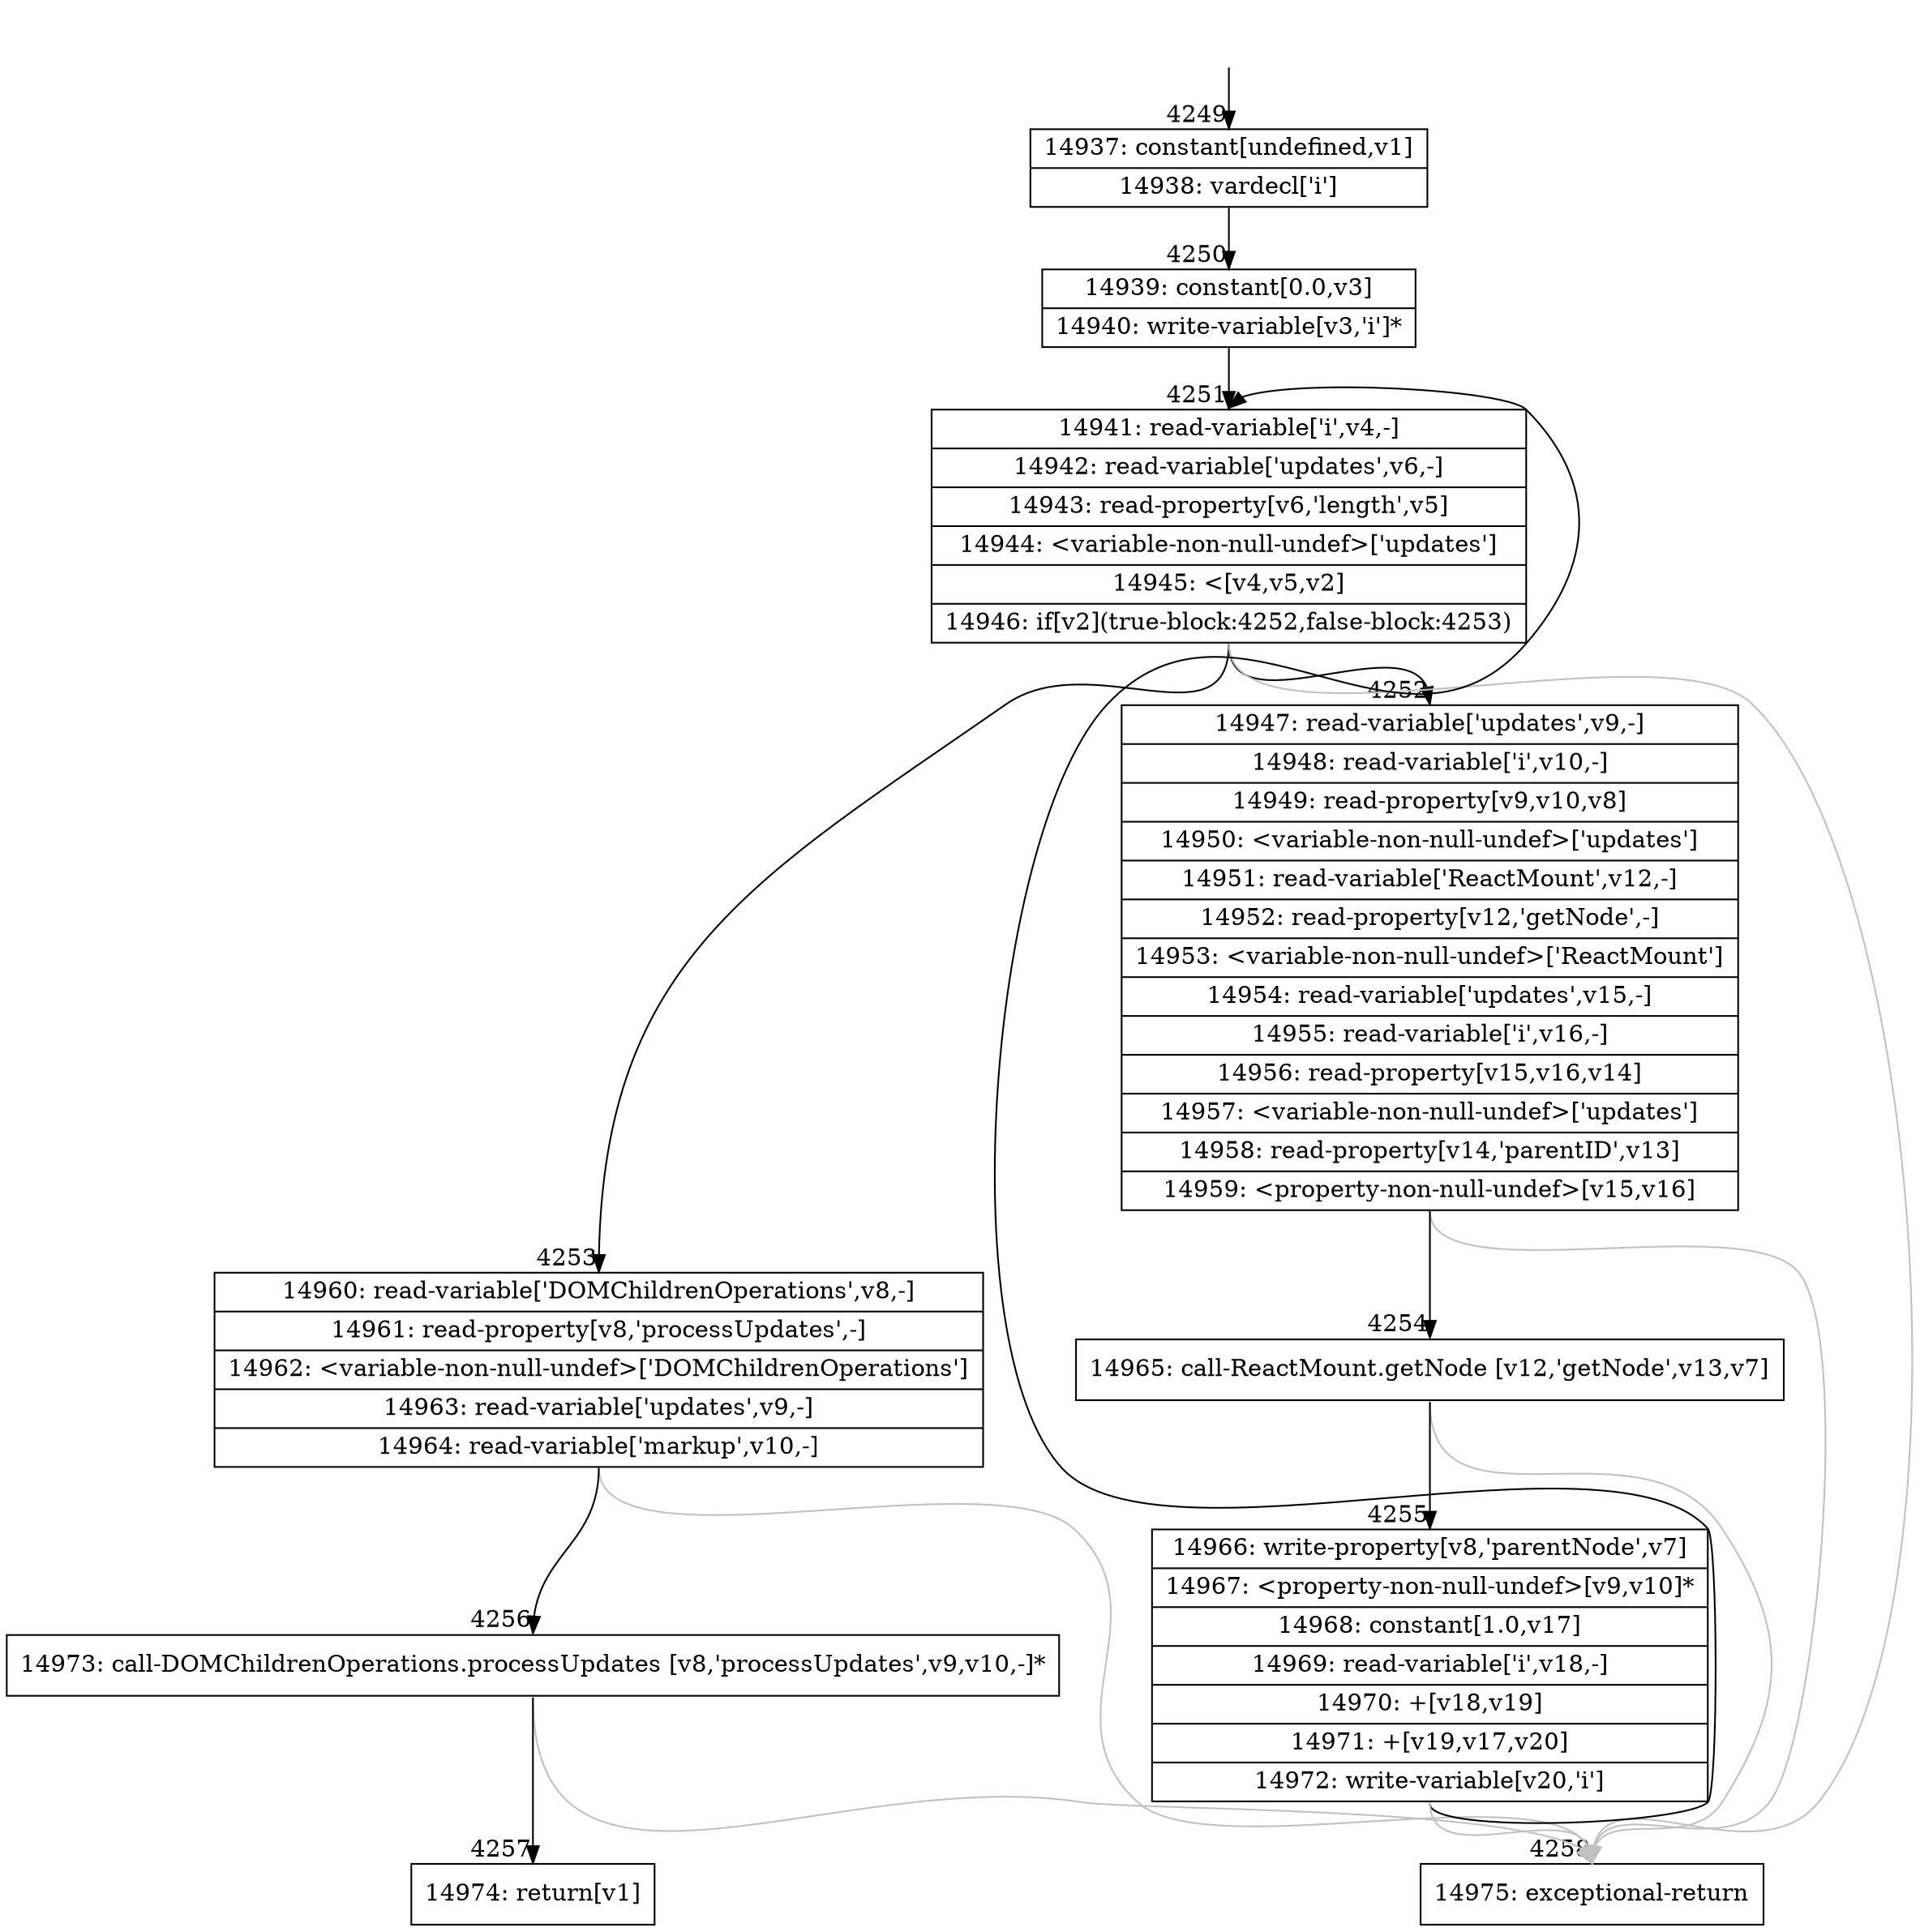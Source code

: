 digraph {
rankdir="TD"
BB_entry288[shape=none,label=""];
BB_entry288 -> BB4249 [tailport=s, headport=n, headlabel="    4249"]
BB4249 [shape=record label="{14937: constant[undefined,v1]|14938: vardecl['i']}" ] 
BB4249 -> BB4250 [tailport=s, headport=n, headlabel="      4250"]
BB4250 [shape=record label="{14939: constant[0.0,v3]|14940: write-variable[v3,'i']*}" ] 
BB4250 -> BB4251 [tailport=s, headport=n, headlabel="      4251"]
BB4251 [shape=record label="{14941: read-variable['i',v4,-]|14942: read-variable['updates',v6,-]|14943: read-property[v6,'length',v5]|14944: \<variable-non-null-undef\>['updates']|14945: \<[v4,v5,v2]|14946: if[v2](true-block:4252,false-block:4253)}" ] 
BB4251 -> BB4252 [tailport=s, headport=n, headlabel="      4252"]
BB4251 -> BB4253 [tailport=s, headport=n, headlabel="      4253"]
BB4251 -> BB4258 [tailport=s, headport=n, color=gray, headlabel="      4258"]
BB4252 [shape=record label="{14947: read-variable['updates',v9,-]|14948: read-variable['i',v10,-]|14949: read-property[v9,v10,v8]|14950: \<variable-non-null-undef\>['updates']|14951: read-variable['ReactMount',v12,-]|14952: read-property[v12,'getNode',-]|14953: \<variable-non-null-undef\>['ReactMount']|14954: read-variable['updates',v15,-]|14955: read-variable['i',v16,-]|14956: read-property[v15,v16,v14]|14957: \<variable-non-null-undef\>['updates']|14958: read-property[v14,'parentID',v13]|14959: \<property-non-null-undef\>[v15,v16]}" ] 
BB4252 -> BB4254 [tailport=s, headport=n, headlabel="      4254"]
BB4252 -> BB4258 [tailport=s, headport=n, color=gray]
BB4253 [shape=record label="{14960: read-variable['DOMChildrenOperations',v8,-]|14961: read-property[v8,'processUpdates',-]|14962: \<variable-non-null-undef\>['DOMChildrenOperations']|14963: read-variable['updates',v9,-]|14964: read-variable['markup',v10,-]}" ] 
BB4253 -> BB4256 [tailport=s, headport=n, headlabel="      4256"]
BB4253 -> BB4258 [tailport=s, headport=n, color=gray]
BB4254 [shape=record label="{14965: call-ReactMount.getNode [v12,'getNode',v13,v7]}" ] 
BB4254 -> BB4255 [tailport=s, headport=n, headlabel="      4255"]
BB4254 -> BB4258 [tailport=s, headport=n, color=gray]
BB4255 [shape=record label="{14966: write-property[v8,'parentNode',v7]|14967: \<property-non-null-undef\>[v9,v10]*|14968: constant[1.0,v17]|14969: read-variable['i',v18,-]|14970: +[v18,v19]|14971: +[v19,v17,v20]|14972: write-variable[v20,'i']}" ] 
BB4255 -> BB4251 [tailport=s, headport=n]
BB4255 -> BB4258 [tailport=s, headport=n, color=gray]
BB4256 [shape=record label="{14973: call-DOMChildrenOperations.processUpdates [v8,'processUpdates',v9,v10,-]*}" ] 
BB4256 -> BB4257 [tailport=s, headport=n, headlabel="      4257"]
BB4256 -> BB4258 [tailport=s, headport=n, color=gray]
BB4257 [shape=record label="{14974: return[v1]}" ] 
BB4258 [shape=record label="{14975: exceptional-return}" ] 
//#$~ 8119
}

